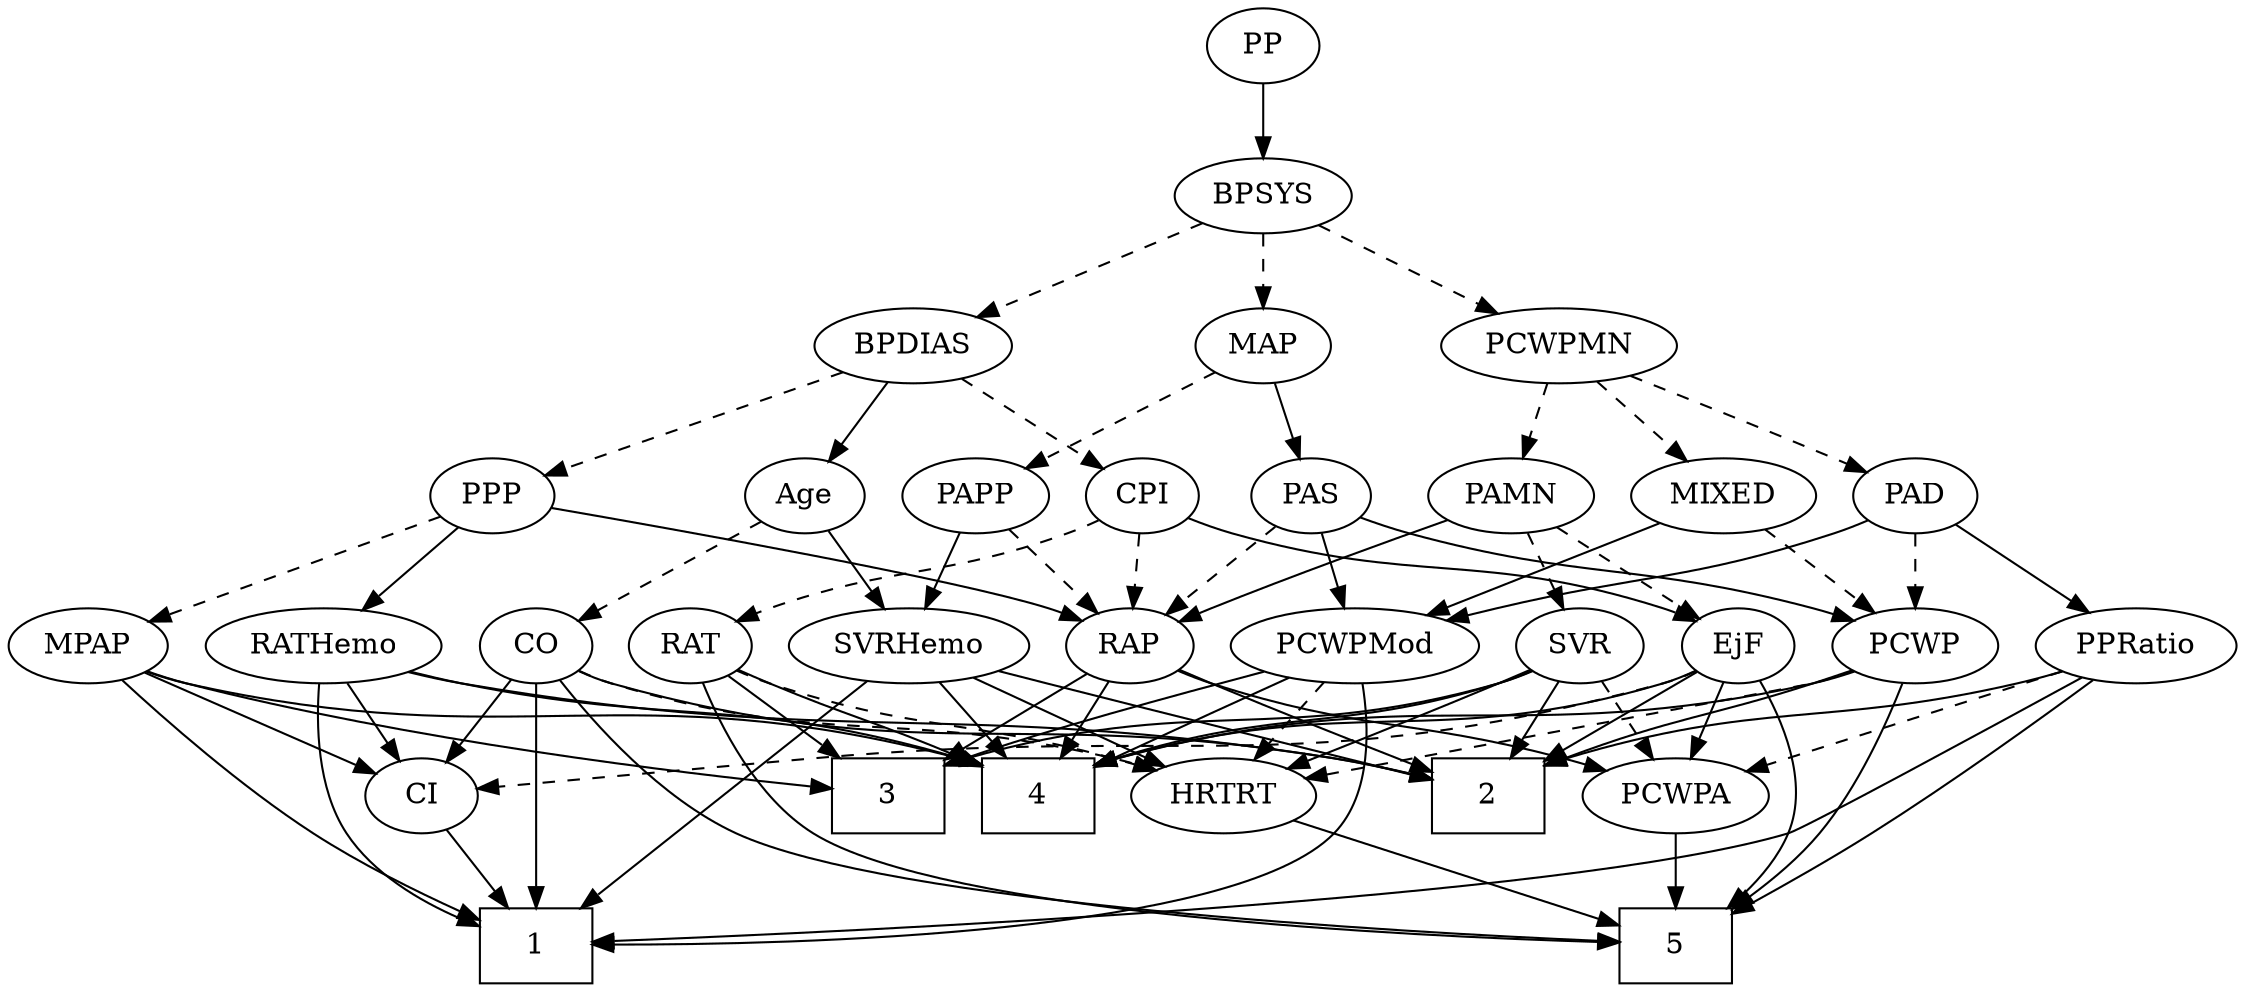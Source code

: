 strict digraph {
	graph [bb="0,0,975.74,468"];
	node [label="\N"];
	1	[height=0.5,
		pos="601.1,18",
		shape=box,
		width=0.75];
	2	[height=0.5,
		pos="546.1,90",
		shape=box,
		width=0.75];
	3	[height=0.5,
		pos="300.1,90",
		shape=box,
		width=0.75];
	4	[height=0.5,
		pos="372.1,90",
		shape=box,
		width=0.75];
	5	[height=0.5,
		pos="707.1,18",
		shape=box,
		width=0.75];
	Age	[height=0.5,
		pos="547.1,234",
		width=0.75];
	CO	[height=0.5,
		pos="763.1,162",
		width=0.75];
	Age -> CO	[pos="e,742.07,173.77 568.13,222.23 572.97,219.98 578.15,217.77 583.1,216 645.22,193.81 664.97,202.19 727.1,180 728.95,179.34 730.84,178.61 \
732.73,177.84",
		style=dashed];
	SVRHemo	[height=0.5,
		pos="546.1,162",
		width=1.3902];
	Age -> SVRHemo	[pos="e,546.34,180.1 546.85,215.7 546.74,207.98 546.61,198.71 546.48,190.11",
		style=solid];
	EjF	[height=0.5,
		pos="231.1,162",
		width=0.75];
	EjF -> 2	[pos="e,518.91,104.85 251.62,150.04 256.58,147.75 261.94,145.56 267.1,144 368.53,113.28 403.55,138.1 509.15,107.75",
		style=solid];
	EjF -> 4	[pos="e,345.04,104.43 252.21,150.52 274.33,139.53 309.51,122.07 336.05,108.9",
		style=solid];
	EjF -> 5	[pos="e,680.03,26.543 229.94,143.95 229.59,123.5 232.47,89.761 253.1,72 318.04,16.07 552.57,50.15 637.1,36 647.94,34.185 659.59,31.612 \
670.21,29.015",
		style=solid];
	PCWPA	[height=0.5,
		pos="459.1,90",
		width=1.1555];
	EjF -> PCWPA	[pos="e,427.65,101.87 252.13,150.24 256.97,148 262.15,145.78 267.1,144 327.95,122.09 346.04,126.24 408.1,108 411.28,107.07 414.55,106.06 \
417.84,105.03",
		style=solid];
	CI	[height=0.5,
		pos="152.1,90",
		width=0.75];
	EjF -> CI	[pos="e,167.67,104.8 215.49,147.17 204.02,137.01 188.25,123.03 175.3,111.56",
		style=dashed];
	RAP	[height=0.5,
		pos="376.1,162",
		width=0.77632];
	RAP -> 2	[pos="e,519.08,104.06 397.89,150.66 402.86,148.39 408.13,146.06 413.1,144 452.84,127.52 466.02,125.98 509.62,108.02",
		style=solid];
	RAP -> 3	[pos="e,318.68,108.11 360.72,146.83 350.85,137.75 337.78,125.71 326.31,115.14",
		style=solid];
	RAP -> 4	[pos="e,373.07,108.1 375.11,143.7 374.67,135.98 374.14,126.71 373.65,118.11",
		style=solid];
	RAP -> PCWPA	[pos="e,441,106.26 392.5,147.17 404.08,137.4 419.83,124.11 433.11,112.91",
		style=solid];
	MIXED	[height=0.5,
		pos="704.1,234",
		width=1.1193];
	PCWPMod	[height=0.5,
		pos="666.1,162",
		width=1.4443];
	MIXED -> PCWPMod	[pos="e,675.3,179.96 695.09,216.41 690.61,208.16 685.1,198.01 680.09,188.78",
		style=solid];
	PCWP	[height=0.5,
		pos="843.1,162",
		width=0.97491];
	MIXED -> PCWP	[pos="e,818.81,175.23 729.92,220 752.47,208.64 785.35,192.08 809.87,179.74",
		style=dashed];
	MPAP	[height=0.5,
		pos="35.097,162",
		width=0.97491];
	MPAP -> 1	[pos="e,573.85,19.14 42.838,144.2 53.431,123.33 74.557,88.476 104.1,72 182.96,28.013 462.11,20.517 563.74,19.252",
		style=solid];
	MPAP -> 3	[pos="e,272.91,96.301 61.889,150 67.524,147.87 73.468,145.75 79.097,144 142.74,124.17 218.64,107.43 262.9,98.338",
		style=solid];
	MPAP -> 4	[pos="e,344.92,104.88 61.299,149.75 67.08,147.59 73.231,145.52 79.097,144 187.68,115.82 223.62,139.62 335.31,107.7",
		style=solid];
	MPAP -> CI	[pos="e,132.52,102.71 57.104,147.83 76.017,136.52 103.4,120.13 123.92,107.86",
		style=solid];
	BPSYS	[height=0.5,
		pos="504.1,378",
		width=1.0471];
	PCWPMN	[height=0.5,
		pos="670.1,306",
		width=1.3902];
	BPSYS -> PCWPMN	[pos="e,638.97,320.13 531.51,365.44 558.18,354.19 599.03,336.97 629.48,324.13",
		style=dashed];
	BPDIAS	[height=0.5,
		pos="375.1,306",
		width=1.1735];
	BPSYS -> BPDIAS	[pos="e,400.25,320.65 480.14,364 460.15,353.16 431.45,337.58 409.09,325.45",
		style=dashed];
	MAP	[height=0.5,
		pos="504.1,306",
		width=0.84854];
	BPSYS -> MAP	[pos="e,504.1,324.1 504.1,359.7 504.1,351.98 504.1,342.71 504.1,334.11",
		style=dashed];
	PAD	[height=0.5,
		pos="817.1,234",
		width=0.79437];
	PAD -> PCWPMod	[pos="e,696.02,176.87 794.82,222.67 771.3,211.77 733.78,194.38 705.3,181.17",
		style=solid];
	PPRatio	[height=0.5,
		pos="936.1,162",
		width=1.1013];
	PAD -> PPRatio	[pos="e,912.54,176.86 837.28,221.13 855.5,210.41 882.62,194.46 903.84,181.97",
		style=solid];
	PAD -> PCWP	[pos="e,836.8,179.96 823.26,216.41 826.26,208.34 829.94,198.43 833.31,189.35",
		style=dashed];
	CO -> 1	[pos="e,628.39,26.571 766.84,143.97 770.09,124.47 772.06,92.572 756.1,72 748.62,62.359 681.5,41.823 638.07,29.334",
		style=solid];
	CO -> 2	[pos="e,573.21,97.526 742.01,150.37 737.18,148.12 732.01,145.87 727.1,144 678.27,125.45 620.03,109.44 583.05,100.01",
		style=solid];
	CO -> 5	[pos="e,734.15,28.419 774.57,145.43 786.61,127.03 802.1,95.894 789.1,72 779.32,54.037 760.54,41.233 743.42,32.715",
		style=solid];
	CO -> CI	[pos="e,178.28,95.527 743.02,149.95 737.96,147.61 732.44,145.42 727.1,144 527.6,91.061 469.15,131.5 264.1,108 238.63,105.08 210.06,100.73 \
188.15,97.156",
		style=solid];
	HRTRT	[height=0.5,
		pos="707.1,90",
		width=1.1013];
	CO -> HRTRT	[pos="e,720,107.13 750.95,145.81 743.74,136.8 734.44,125.18 726.26,114.95",
		style=dashed];
	PAS	[height=0.5,
		pos="619.1,234",
		width=0.75];
	PAS -> RAP	[pos="e,397.69,173.89 598.5,222.27 593.54,219.97 588.21,217.72 583.1,216 509.91,191.34 486.41,204.27 413.1,180 411.18,179.37 409.24,178.66 \
407.29,177.91",
		style=dashed];
	PAS -> PCWPMod	[pos="e,654.82,179.8 629.76,217.12 635.49,208.59 642.67,197.89 649.14,188.25",
		style=solid];
	PAS -> PCWP	[pos="e,816.29,173.96 640.13,222.23 644.97,219.98 650.15,217.77 655.1,216 717.22,193.81 736.21,199.93 799.1,180 801.64,179.19 804.26,178.32 \
806.88,177.4",
		style=solid];
	PAMN	[height=0.5,
		pos="384.1,234",
		width=1.011];
	PAMN -> EjF	[pos="e,252.39,173.12 358.02,221.33 334.27,210.67 298.26,194.42 267.1,180 265.31,179.17 263.47,178.32 261.62,177.46",
		style=dashed];
	PAMN -> RAP	[pos="e,378.05,180.1 382.12,215.7 381.24,207.98 380.18,198.71 379.2,190.11",
		style=solid];
	SVR	[height=0.5,
		pos="450.1,162",
		width=0.77632];
	PAMN -> SVR	[pos="e,435.94,178.01 398.74,217.46 407.58,208.09 418.99,195.99 428.81,185.57",
		style=dashed];
	RATHemo	[height=0.5,
		pos="137.1,162",
		width=1.3721];
	RATHemo -> 1	[pos="e,573.91,19.897 125.48,144.42 113.25,124.75 98.079,92.094 116.1,72 145.89,38.776 455.28,24.337 563.76,20.269",
		style=solid];
	RATHemo -> 2	[pos="e,518.94,104.95 172.75,149.51 180.08,147.44 187.79,145.48 195.1,144 329.98,116.73 372.58,145.2 508.96,107.76",
		style=solid];
	RATHemo -> 4	[pos="e,344.81,104.55 174.17,149.92 181.11,147.91 188.32,145.86 195.1,144 254.55,127.7 273.48,129.67 335.36,107.93",
		style=solid];
	RATHemo -> CI	[pos="e,148.43,108.1 140.8,143.7 142.46,135.98 144.44,126.71 146.29,118.11",
		style=solid];
	CPI	[height=0.5,
		pos="303.1,234",
		width=0.75];
	CPI -> EjF	[pos="e,245.89,177.38 288.53,218.83 278.35,208.94 264.57,195.55 253.07,184.36",
		style=solid];
	CPI -> RAP	[pos="e,361.1,177.38 317.87,218.83 328.19,208.94 342.16,195.55 353.82,184.36",
		style=dashed];
	RAT	[height=0.5,
		pos="303.1,162",
		width=0.75827];
	CPI -> RAT	[pos="e,303.1,180.1 303.1,215.7 303.1,207.98 303.1,198.71 303.1,190.11",
		style=dashed];
	RAT -> 3	[pos="e,300.83,108.1 302.36,143.7 302.02,135.98 301.63,126.71 301.26,118.11",
		style=solid];
	RAT -> 4	[pos="e,355.14,108.2 317.39,146.5 326.22,137.54 337.78,125.81 348,115.45",
		style=solid];
	RAT -> 5	[pos="e,680.02,26.525 288.2,146.8 270.06,127.8 244.14,93.98 264.1,72 320.08,10.353 554.98,49.861 637.1,36 647.94,34.17 659.59,31.592 670.21,\
28.996",
		style=solid];
	RAT -> HRTRT	[pos="e,669.67,96.085 323.62,150.02 328.58,147.74 333.93,145.55 339.1,144 354.31,139.43 563.67,110.56 659.64,97.453",
		style=dashed];
	SVR -> 2	[pos="e,522.67,108.08 468.15,147.83 481.17,138.34 499.07,125.29 514.44,114.08",
		style=solid];
	SVR -> 3	[pos="e,327.22,103.83 427.8,150.68 406.6,140.86 373.6,125.55 336.68,108.26",
		style=solid];
	SVR -> 4	[pos="e,391.17,108.11 434.31,146.83 424.09,137.66 410.52,125.48 398.66,114.84",
		style=solid];
	SVR -> PCWPA	[pos="e,456.9,108.1 452.32,143.7 453.31,135.98 454.51,126.71 455.61,118.11",
		style=dashed];
	SVR -> HRTRT	[pos="e,670.66,97.522 471.72,150.21 476.7,147.97 482.02,145.76 487.1,144 545.64,123.71 615.55,108.31 660.6,99.467",
		style=solid];
	PCWPMod -> 1	[pos="e,609,36.268 658.39,144.15 647.21,119.73 626.39,74.265 613.17,45.375",
		style=solid];
	PCWPMod -> 3	[pos="e,327.27,104.89 628.22,149.57 620.61,147.52 612.64,145.55 605.1,144 490.05,120.39 453.69,141.01 336.94,107.72",
		style=solid];
	PCWPMod -> 4	[pos="e,399.32,104.75 627.84,149.76 620.33,147.72 612.49,145.7 605.1,144 521.41,124.73 494.7,134.48 408.93,107.82",
		style=solid];
	PCWPMod -> HRTRT	[pos="e,697.26,107.79 676.02,144.05 680.86,135.8 686.77,125.7 692.14,116.54",
		style=dashed];
	PCWPA -> 5	[pos="e,679.87,25.785 490.56,78.189 497,76.067 503.75,73.909 510.1,72 565.48,55.336 630.36,38.368 670.09,28.263",
		style=solid];
	PCWPMN -> MIXED	[pos="e,695.94,251.79 678.33,288.05 682.29,279.89 687.14,269.91 691.55,260.82",
		style=dashed];
	PCWPMN -> PAD	[pos="e,794.83,245.6 699.14,291.17 724.07,279.3 759.93,262.22 785.55,250.02",
		style=dashed];
	PCWPMN -> PAMN	[pos="e,411.49,246.07 626.08,297.3 577.38,288.33 496.85,272.13 429.1,252 426.49,251.22 423.81,250.37 421.13,249.47",
		style=dashed];
	SVRHemo -> 1	[pos="e,599.4,36.326 559.9,144.32 567.51,134.34 576.51,121.09 582.1,108 590.51,88.293 595.34,64.488 598.03,46.458",
		style=solid];
	SVRHemo -> 2	[pos="e,546.1,108.1 546.1,143.7 546.1,135.98 546.1,126.71 546.1,118.11",
		style=solid];
	SVRHemo -> 4	[pos="e,399.13,104.03 512.07,148.74 485.94,139.14 448.82,125.12 408.36,107.97",
		style=solid];
	SVRHemo -> HRTRT	[pos="e,679.5,103 576.76,147.67 603.28,136.14 641.71,119.43 669.97,107.14",
		style=solid];
	BPDIAS -> Age	[pos="e,525.89,245.31 406.13,293.61 433.86,283.26 475.48,267.33 511.1,252 512.91,251.22 514.76,250.41 516.62,249.57",
		style=solid];
	BPDIAS -> CPI	[pos="e,317.9,249.39 358.76,289.12 348.88,279.51 336.14,267.13 325.35,256.63",
		style=dashed];
	PPP	[height=0.5,
		pos="184.1,234",
		width=0.75];
	BPDIAS -> PPP	[pos="e,207.37,243.53 343.98,293.6 309.01,280.78 252.46,260.05 216.83,247",
		style=dashed];
	MAP -> PAS	[pos="e,599.86,246.71 524.66,292.49 543.23,281.18 570.72,264.45 591.25,251.95",
		style=solid];
	PAPP	[height=0.5,
		pos="470.1,234",
		width=0.88464];
	MAP -> PAPP	[pos="e,478.1,251.47 496.04,288.41 492.02,280.13 487.06,269.92 482.56,260.66",
		style=dashed];
	PP	[height=0.5,
		pos="504.1,450",
		width=0.75];
	PP -> BPSYS	[pos="e,504.1,396.1 504.1,431.7 504.1,423.98 504.1,414.71 504.1,406.11",
		style=solid];
	PPP -> RAP	[pos="e,354.34,173.44 208.27,225.57 239,215.94 293.54,198.2 339.1,180 340.97,179.25 342.88,178.46 344.8,177.64",
		style=solid];
	PPP -> MPAP	[pos="e,60.137,174.76 162.75,222.97 138.39,211.52 98.197,192.64 69.42,179.12",
		style=dashed];
	PPP -> RATHemo	[pos="e,148.38,179.8 173.43,217.12 167.71,208.59 160.52,197.89 154.05,188.25",
		style=solid];
	PPRatio -> 1	[pos="e,628.27,26.086 908.13,148.91 885.72,138.87 853.73,123.73 827.1,108 803.21,93.887 801.03,84.177 776.1,72 751.69,60.076 681.68,40.403 \
637.97,28.675",
		style=solid];
	PPRatio -> 2	[pos="e,573.29,95.16 906.56,149.79 900.2,147.65 893.48,145.59 887.1,144 879.73,142.17 670.12,109.99 583.26,96.686",
		style=solid];
	PPRatio -> 5	[pos="e,734.11,28.05 920.37,145.21 900.62,126.03 865.07,93.57 830.1,72 802.67,55.082 768.88,40.948 743.67,31.542",
		style=solid];
	PPRatio -> PCWPA	[pos="e,489.53,102.39 907.15,149.68 900.63,147.49 893.7,145.44 887.1,144 722.64,108.16 674.77,142.84 510.1,108 506.51,107.24 502.82,106.31 \
499.14,105.29",
		style=dashed];
	PCWP -> 2	[pos="e,573.41,95.227 816.81,150.05 811.04,147.86 804.91,145.72 799.1,144 723.77,121.72 633.16,105.13 583.39,96.863",
		style=solid];
	PCWP -> 4	[pos="e,399.24,105.02 817.42,149.71 811.5,147.5 805.16,145.42 799.1,144 632.34,104.91 578.45,152.14 408.97,107.64",
		style=solid];
	PCWP -> 5	[pos="e,734.41,28.045 839.45,144.07 834.54,124.67 824.11,92.857 805.1,72 788.45,53.738 764.01,40.503 743.7,31.826",
		style=solid];
	PCWP -> HRTRT	[pos="e,732.24,103.94 819.1,148.65 797.55,137.56 765.69,121.16 741.45,108.68",
		style=dashed];
	CI -> 1	[pos="e,573.89,20.061 173.43,78.907 179.65,76.306 186.55,73.751 193.1,72 326.61,36.321 491.37,24.299 563.87,20.555",
		style=solid];
	PAPP -> RAP	[pos="e,393.68,176.09 451.53,219.17 437.35,208.61 417.65,193.94 401.93,182.24",
		style=dashed];
	PAPP -> SVRHemo	[pos="e,528.68,179.04 486.21,218.15 496.34,208.83 509.61,196.61 521.08,186.04",
		style=solid];
	HRTRT -> 5	[pos="e,707.1,36.104 707.1,71.697 707.1,63.983 707.1,54.712 707.1,46.112",
		style=solid];
}
